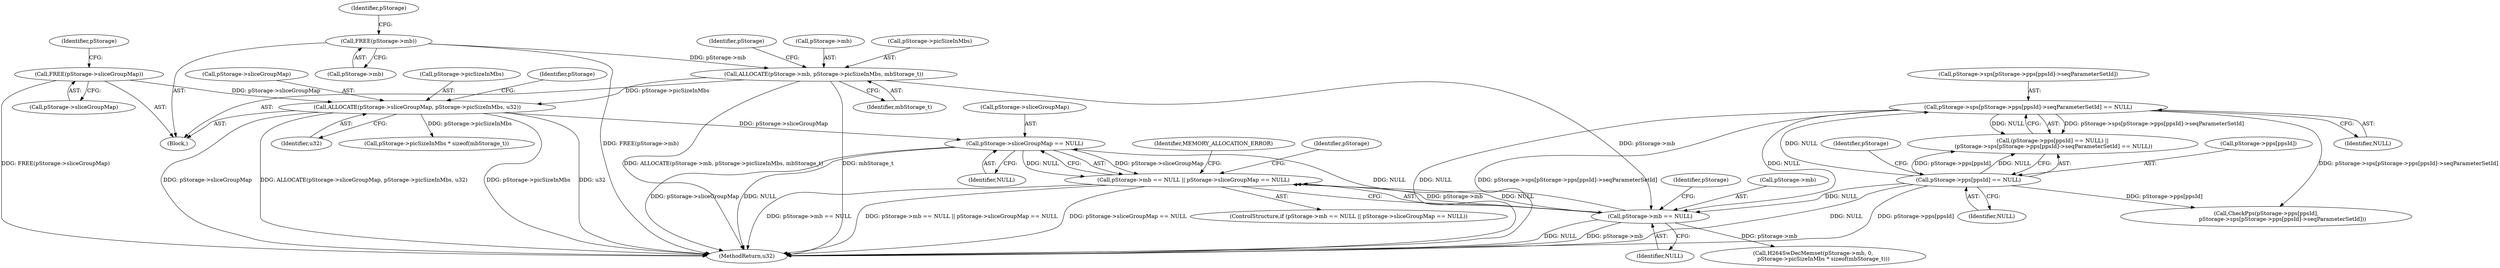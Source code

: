 digraph "0_Android_60547808ca4e9cfac50028c00c58a6ceb2319301@pointer" {
"1000296" [label="(Call,pStorage->sliceGroupMap == NULL)"];
"1000281" [label="(Call,ALLOCATE(pStorage->sliceGroupMap, pStorage->picSizeInMbs, u32))"];
"1000269" [label="(Call,FREE(pStorage->sliceGroupMap))"];
"1000273" [label="(Call,ALLOCATE(pStorage->mb, pStorage->picSizeInMbs, mbStorage_t))"];
"1000265" [label="(Call,FREE(pStorage->mb))"];
"1000291" [label="(Call,pStorage->mb == NULL)"];
"1000130" [label="(Call,pStorage->sps[pStorage->pps[ppsId]->seqParameterSetId] == NULL)"];
"1000123" [label="(Call,pStorage->pps[ppsId] == NULL)"];
"1000290" [label="(Call,pStorage->mb == NULL || pStorage->sliceGroupMap == NULL)"];
"1000281" [label="(Call,ALLOCATE(pStorage->sliceGroupMap, pStorage->picSizeInMbs, u32))"];
"1000296" [label="(Call,pStorage->sliceGroupMap == NULL)"];
"1000259" [label="(Block,)"];
"1000142" [label="(Identifier,NULL)"];
"1000282" [label="(Call,pStorage->sliceGroupMap)"];
"1000283" [label="(Identifier,pStorage)"];
"1000123" [label="(Call,pStorage->pps[ppsId] == NULL)"];
"1000273" [label="(Call,ALLOCATE(pStorage->mb, pStorage->picSizeInMbs, mbStorage_t))"];
"1000265" [label="(Call,FREE(pStorage->mb))"];
"1000300" [label="(Identifier,NULL)"];
"1000129" [label="(Identifier,NULL)"];
"1000266" [label="(Call,pStorage->mb)"];
"1000270" [label="(Call,pStorage->sliceGroupMap)"];
"1000308" [label="(Call,pStorage->picSizeInMbs * sizeof(mbStorage_t))"];
"1000275" [label="(Identifier,pStorage)"];
"1000280" [label="(Identifier,mbStorage_t)"];
"1000131" [label="(Call,pStorage->sps[pStorage->pps[ppsId]->seqParameterSetId])"];
"1000290" [label="(Call,pStorage->mb == NULL || pStorage->sliceGroupMap == NULL)"];
"1000133" [label="(Identifier,pStorage)"];
"1000297" [label="(Call,pStorage->sliceGroupMap)"];
"1000274" [label="(Call,pStorage->mb)"];
"1000298" [label="(Identifier,pStorage)"];
"1000122" [label="(Call,(pStorage->pps[ppsId] == NULL) ||\n (pStorage->sps[pStorage->pps[ppsId]->seqParameterSetId] == NULL))"];
"1000305" [label="(Identifier,pStorage)"];
"1000271" [label="(Identifier,pStorage)"];
"1000292" [label="(Call,pStorage->mb)"];
"1000303" [label="(Call,H264SwDecMemset(pStorage->mb, 0,\n            pStorage->picSizeInMbs * sizeof(mbStorage_t)))"];
"1000285" [label="(Call,pStorage->picSizeInMbs)"];
"1000295" [label="(Identifier,NULL)"];
"1000269" [label="(Call,FREE(pStorage->sliceGroupMap))"];
"1000148" [label="(Call,CheckPps(pStorage->pps[ppsId],\n                   pStorage->sps[pStorage->pps[ppsId]->seqParameterSetId]))"];
"1000288" [label="(Identifier,u32)"];
"1000289" [label="(ControlStructure,if (pStorage->mb == NULL || pStorage->sliceGroupMap == NULL))"];
"1000277" [label="(Call,pStorage->picSizeInMbs)"];
"1000130" [label="(Call,pStorage->sps[pStorage->pps[ppsId]->seqParameterSetId] == NULL)"];
"1000302" [label="(Identifier,MEMORY_ALLOCATION_ERROR)"];
"1000291" [label="(Call,pStorage->mb == NULL)"];
"1000533" [label="(MethodReturn,u32)"];
"1000124" [label="(Call,pStorage->pps[ppsId])"];
"1000293" [label="(Identifier,pStorage)"];
"1000296" -> "1000290"  [label="AST: "];
"1000296" -> "1000300"  [label="CFG: "];
"1000297" -> "1000296"  [label="AST: "];
"1000300" -> "1000296"  [label="AST: "];
"1000290" -> "1000296"  [label="CFG: "];
"1000296" -> "1000533"  [label="DDG: NULL"];
"1000296" -> "1000533"  [label="DDG: pStorage->sliceGroupMap"];
"1000296" -> "1000290"  [label="DDG: pStorage->sliceGroupMap"];
"1000296" -> "1000290"  [label="DDG: NULL"];
"1000281" -> "1000296"  [label="DDG: pStorage->sliceGroupMap"];
"1000291" -> "1000296"  [label="DDG: NULL"];
"1000281" -> "1000259"  [label="AST: "];
"1000281" -> "1000288"  [label="CFG: "];
"1000282" -> "1000281"  [label="AST: "];
"1000285" -> "1000281"  [label="AST: "];
"1000288" -> "1000281"  [label="AST: "];
"1000293" -> "1000281"  [label="CFG: "];
"1000281" -> "1000533"  [label="DDG: pStorage->picSizeInMbs"];
"1000281" -> "1000533"  [label="DDG: pStorage->sliceGroupMap"];
"1000281" -> "1000533"  [label="DDG: ALLOCATE(pStorage->sliceGroupMap, pStorage->picSizeInMbs, u32)"];
"1000281" -> "1000533"  [label="DDG: u32"];
"1000269" -> "1000281"  [label="DDG: pStorage->sliceGroupMap"];
"1000273" -> "1000281"  [label="DDG: pStorage->picSizeInMbs"];
"1000281" -> "1000308"  [label="DDG: pStorage->picSizeInMbs"];
"1000269" -> "1000259"  [label="AST: "];
"1000269" -> "1000270"  [label="CFG: "];
"1000270" -> "1000269"  [label="AST: "];
"1000275" -> "1000269"  [label="CFG: "];
"1000269" -> "1000533"  [label="DDG: FREE(pStorage->sliceGroupMap)"];
"1000273" -> "1000259"  [label="AST: "];
"1000273" -> "1000280"  [label="CFG: "];
"1000274" -> "1000273"  [label="AST: "];
"1000277" -> "1000273"  [label="AST: "];
"1000280" -> "1000273"  [label="AST: "];
"1000283" -> "1000273"  [label="CFG: "];
"1000273" -> "1000533"  [label="DDG: mbStorage_t"];
"1000273" -> "1000533"  [label="DDG: ALLOCATE(pStorage->mb, pStorage->picSizeInMbs, mbStorage_t)"];
"1000265" -> "1000273"  [label="DDG: pStorage->mb"];
"1000273" -> "1000291"  [label="DDG: pStorage->mb"];
"1000265" -> "1000259"  [label="AST: "];
"1000265" -> "1000266"  [label="CFG: "];
"1000266" -> "1000265"  [label="AST: "];
"1000271" -> "1000265"  [label="CFG: "];
"1000265" -> "1000533"  [label="DDG: FREE(pStorage->mb)"];
"1000291" -> "1000290"  [label="AST: "];
"1000291" -> "1000295"  [label="CFG: "];
"1000292" -> "1000291"  [label="AST: "];
"1000295" -> "1000291"  [label="AST: "];
"1000298" -> "1000291"  [label="CFG: "];
"1000290" -> "1000291"  [label="CFG: "];
"1000291" -> "1000533"  [label="DDG: pStorage->mb"];
"1000291" -> "1000533"  [label="DDG: NULL"];
"1000291" -> "1000290"  [label="DDG: pStorage->mb"];
"1000291" -> "1000290"  [label="DDG: NULL"];
"1000130" -> "1000291"  [label="DDG: NULL"];
"1000123" -> "1000291"  [label="DDG: NULL"];
"1000291" -> "1000303"  [label="DDG: pStorage->mb"];
"1000130" -> "1000122"  [label="AST: "];
"1000130" -> "1000142"  [label="CFG: "];
"1000131" -> "1000130"  [label="AST: "];
"1000142" -> "1000130"  [label="AST: "];
"1000122" -> "1000130"  [label="CFG: "];
"1000130" -> "1000533"  [label="DDG: NULL"];
"1000130" -> "1000533"  [label="DDG: pStorage->sps[pStorage->pps[ppsId]->seqParameterSetId]"];
"1000130" -> "1000122"  [label="DDG: pStorage->sps[pStorage->pps[ppsId]->seqParameterSetId]"];
"1000130" -> "1000122"  [label="DDG: NULL"];
"1000123" -> "1000130"  [label="DDG: NULL"];
"1000130" -> "1000148"  [label="DDG: pStorage->sps[pStorage->pps[ppsId]->seqParameterSetId]"];
"1000123" -> "1000122"  [label="AST: "];
"1000123" -> "1000129"  [label="CFG: "];
"1000124" -> "1000123"  [label="AST: "];
"1000129" -> "1000123"  [label="AST: "];
"1000133" -> "1000123"  [label="CFG: "];
"1000122" -> "1000123"  [label="CFG: "];
"1000123" -> "1000533"  [label="DDG: NULL"];
"1000123" -> "1000533"  [label="DDG: pStorage->pps[ppsId]"];
"1000123" -> "1000122"  [label="DDG: pStorage->pps[ppsId]"];
"1000123" -> "1000122"  [label="DDG: NULL"];
"1000123" -> "1000148"  [label="DDG: pStorage->pps[ppsId]"];
"1000290" -> "1000289"  [label="AST: "];
"1000302" -> "1000290"  [label="CFG: "];
"1000305" -> "1000290"  [label="CFG: "];
"1000290" -> "1000533"  [label="DDG: pStorage->mb == NULL"];
"1000290" -> "1000533"  [label="DDG: pStorage->mb == NULL || pStorage->sliceGroupMap == NULL"];
"1000290" -> "1000533"  [label="DDG: pStorage->sliceGroupMap == NULL"];
}
